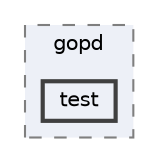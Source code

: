 digraph "test"
{
 // INTERACTIVE_SVG=YES
 // LATEX_PDF_SIZE
  bgcolor="transparent";
  edge [fontname=Helvetica,fontsize=10,labelfontname=Helvetica,labelfontsize=10];
  node [fontname=Helvetica,fontsize=10,shape=box,height=0.2,width=0.4];
  compound=true
  subgraph clusterdir_002155b8f5b9ff26f33170b338dde2ef {
    graph [ bgcolor="#edf0f7", pencolor="grey50", label="gopd", fontname=Helvetica,fontsize=10 style="filled,dashed", URL="dir_002155b8f5b9ff26f33170b338dde2ef.html",tooltip=""]
  dir_8399c2ec2e4513c2e31200ab1562ecad [label="test", fillcolor="#edf0f7", color="grey25", style="filled,bold", URL="dir_8399c2ec2e4513c2e31200ab1562ecad.html",tooltip=""];
  }
}
